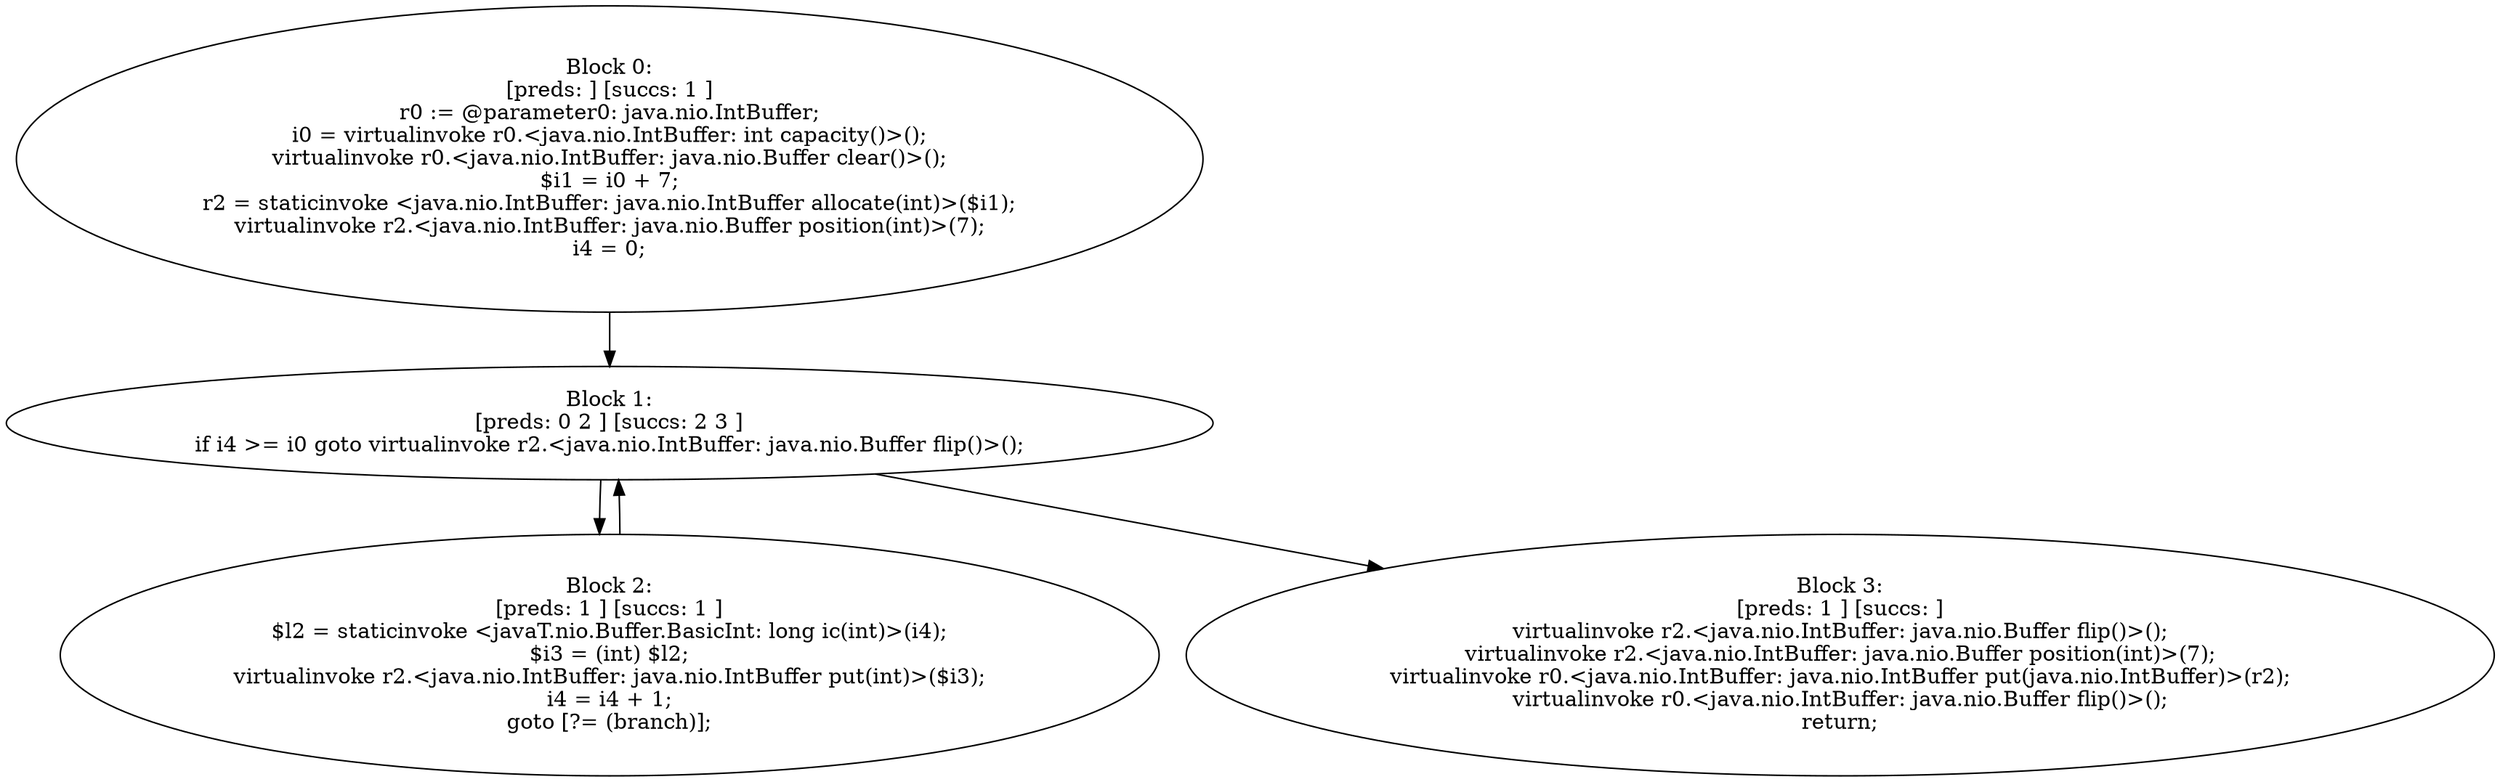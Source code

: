 digraph "unitGraph" {
    "Block 0:
[preds: ] [succs: 1 ]
r0 := @parameter0: java.nio.IntBuffer;
i0 = virtualinvoke r0.<java.nio.IntBuffer: int capacity()>();
virtualinvoke r0.<java.nio.IntBuffer: java.nio.Buffer clear()>();
$i1 = i0 + 7;
r2 = staticinvoke <java.nio.IntBuffer: java.nio.IntBuffer allocate(int)>($i1);
virtualinvoke r2.<java.nio.IntBuffer: java.nio.Buffer position(int)>(7);
i4 = 0;
"
    "Block 1:
[preds: 0 2 ] [succs: 2 3 ]
if i4 >= i0 goto virtualinvoke r2.<java.nio.IntBuffer: java.nio.Buffer flip()>();
"
    "Block 2:
[preds: 1 ] [succs: 1 ]
$l2 = staticinvoke <javaT.nio.Buffer.BasicInt: long ic(int)>(i4);
$i3 = (int) $l2;
virtualinvoke r2.<java.nio.IntBuffer: java.nio.IntBuffer put(int)>($i3);
i4 = i4 + 1;
goto [?= (branch)];
"
    "Block 3:
[preds: 1 ] [succs: ]
virtualinvoke r2.<java.nio.IntBuffer: java.nio.Buffer flip()>();
virtualinvoke r2.<java.nio.IntBuffer: java.nio.Buffer position(int)>(7);
virtualinvoke r0.<java.nio.IntBuffer: java.nio.IntBuffer put(java.nio.IntBuffer)>(r2);
virtualinvoke r0.<java.nio.IntBuffer: java.nio.Buffer flip()>();
return;
"
    "Block 0:
[preds: ] [succs: 1 ]
r0 := @parameter0: java.nio.IntBuffer;
i0 = virtualinvoke r0.<java.nio.IntBuffer: int capacity()>();
virtualinvoke r0.<java.nio.IntBuffer: java.nio.Buffer clear()>();
$i1 = i0 + 7;
r2 = staticinvoke <java.nio.IntBuffer: java.nio.IntBuffer allocate(int)>($i1);
virtualinvoke r2.<java.nio.IntBuffer: java.nio.Buffer position(int)>(7);
i4 = 0;
"->"Block 1:
[preds: 0 2 ] [succs: 2 3 ]
if i4 >= i0 goto virtualinvoke r2.<java.nio.IntBuffer: java.nio.Buffer flip()>();
";
    "Block 1:
[preds: 0 2 ] [succs: 2 3 ]
if i4 >= i0 goto virtualinvoke r2.<java.nio.IntBuffer: java.nio.Buffer flip()>();
"->"Block 2:
[preds: 1 ] [succs: 1 ]
$l2 = staticinvoke <javaT.nio.Buffer.BasicInt: long ic(int)>(i4);
$i3 = (int) $l2;
virtualinvoke r2.<java.nio.IntBuffer: java.nio.IntBuffer put(int)>($i3);
i4 = i4 + 1;
goto [?= (branch)];
";
    "Block 1:
[preds: 0 2 ] [succs: 2 3 ]
if i4 >= i0 goto virtualinvoke r2.<java.nio.IntBuffer: java.nio.Buffer flip()>();
"->"Block 3:
[preds: 1 ] [succs: ]
virtualinvoke r2.<java.nio.IntBuffer: java.nio.Buffer flip()>();
virtualinvoke r2.<java.nio.IntBuffer: java.nio.Buffer position(int)>(7);
virtualinvoke r0.<java.nio.IntBuffer: java.nio.IntBuffer put(java.nio.IntBuffer)>(r2);
virtualinvoke r0.<java.nio.IntBuffer: java.nio.Buffer flip()>();
return;
";
    "Block 2:
[preds: 1 ] [succs: 1 ]
$l2 = staticinvoke <javaT.nio.Buffer.BasicInt: long ic(int)>(i4);
$i3 = (int) $l2;
virtualinvoke r2.<java.nio.IntBuffer: java.nio.IntBuffer put(int)>($i3);
i4 = i4 + 1;
goto [?= (branch)];
"->"Block 1:
[preds: 0 2 ] [succs: 2 3 ]
if i4 >= i0 goto virtualinvoke r2.<java.nio.IntBuffer: java.nio.Buffer flip()>();
";
}
